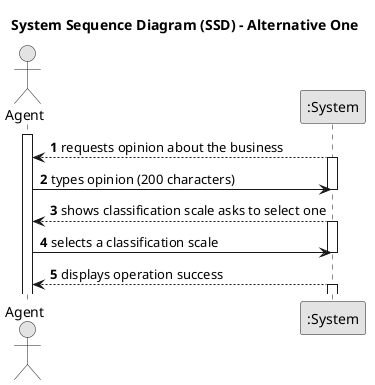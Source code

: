 @startuml
skinparam monochrome true
skinparam packageStyle rectangle
skinparam shadowing false

title System Sequence Diagram (SSD) - Alternative One

autonumber

actor "Agent" as Agent
participant ":System" as System

activate Agent

        System --> Agent : requests opinion about the business
    activate System

    Agent -> System : types opinion (200 characters)
    deactivate System

        System --> Agent : shows classification scale asks to select one
    activate System

    Agent -> System : selects a classification scale
    deactivate System

    System --> Agent : displays operation success
    activate System

@enduml
